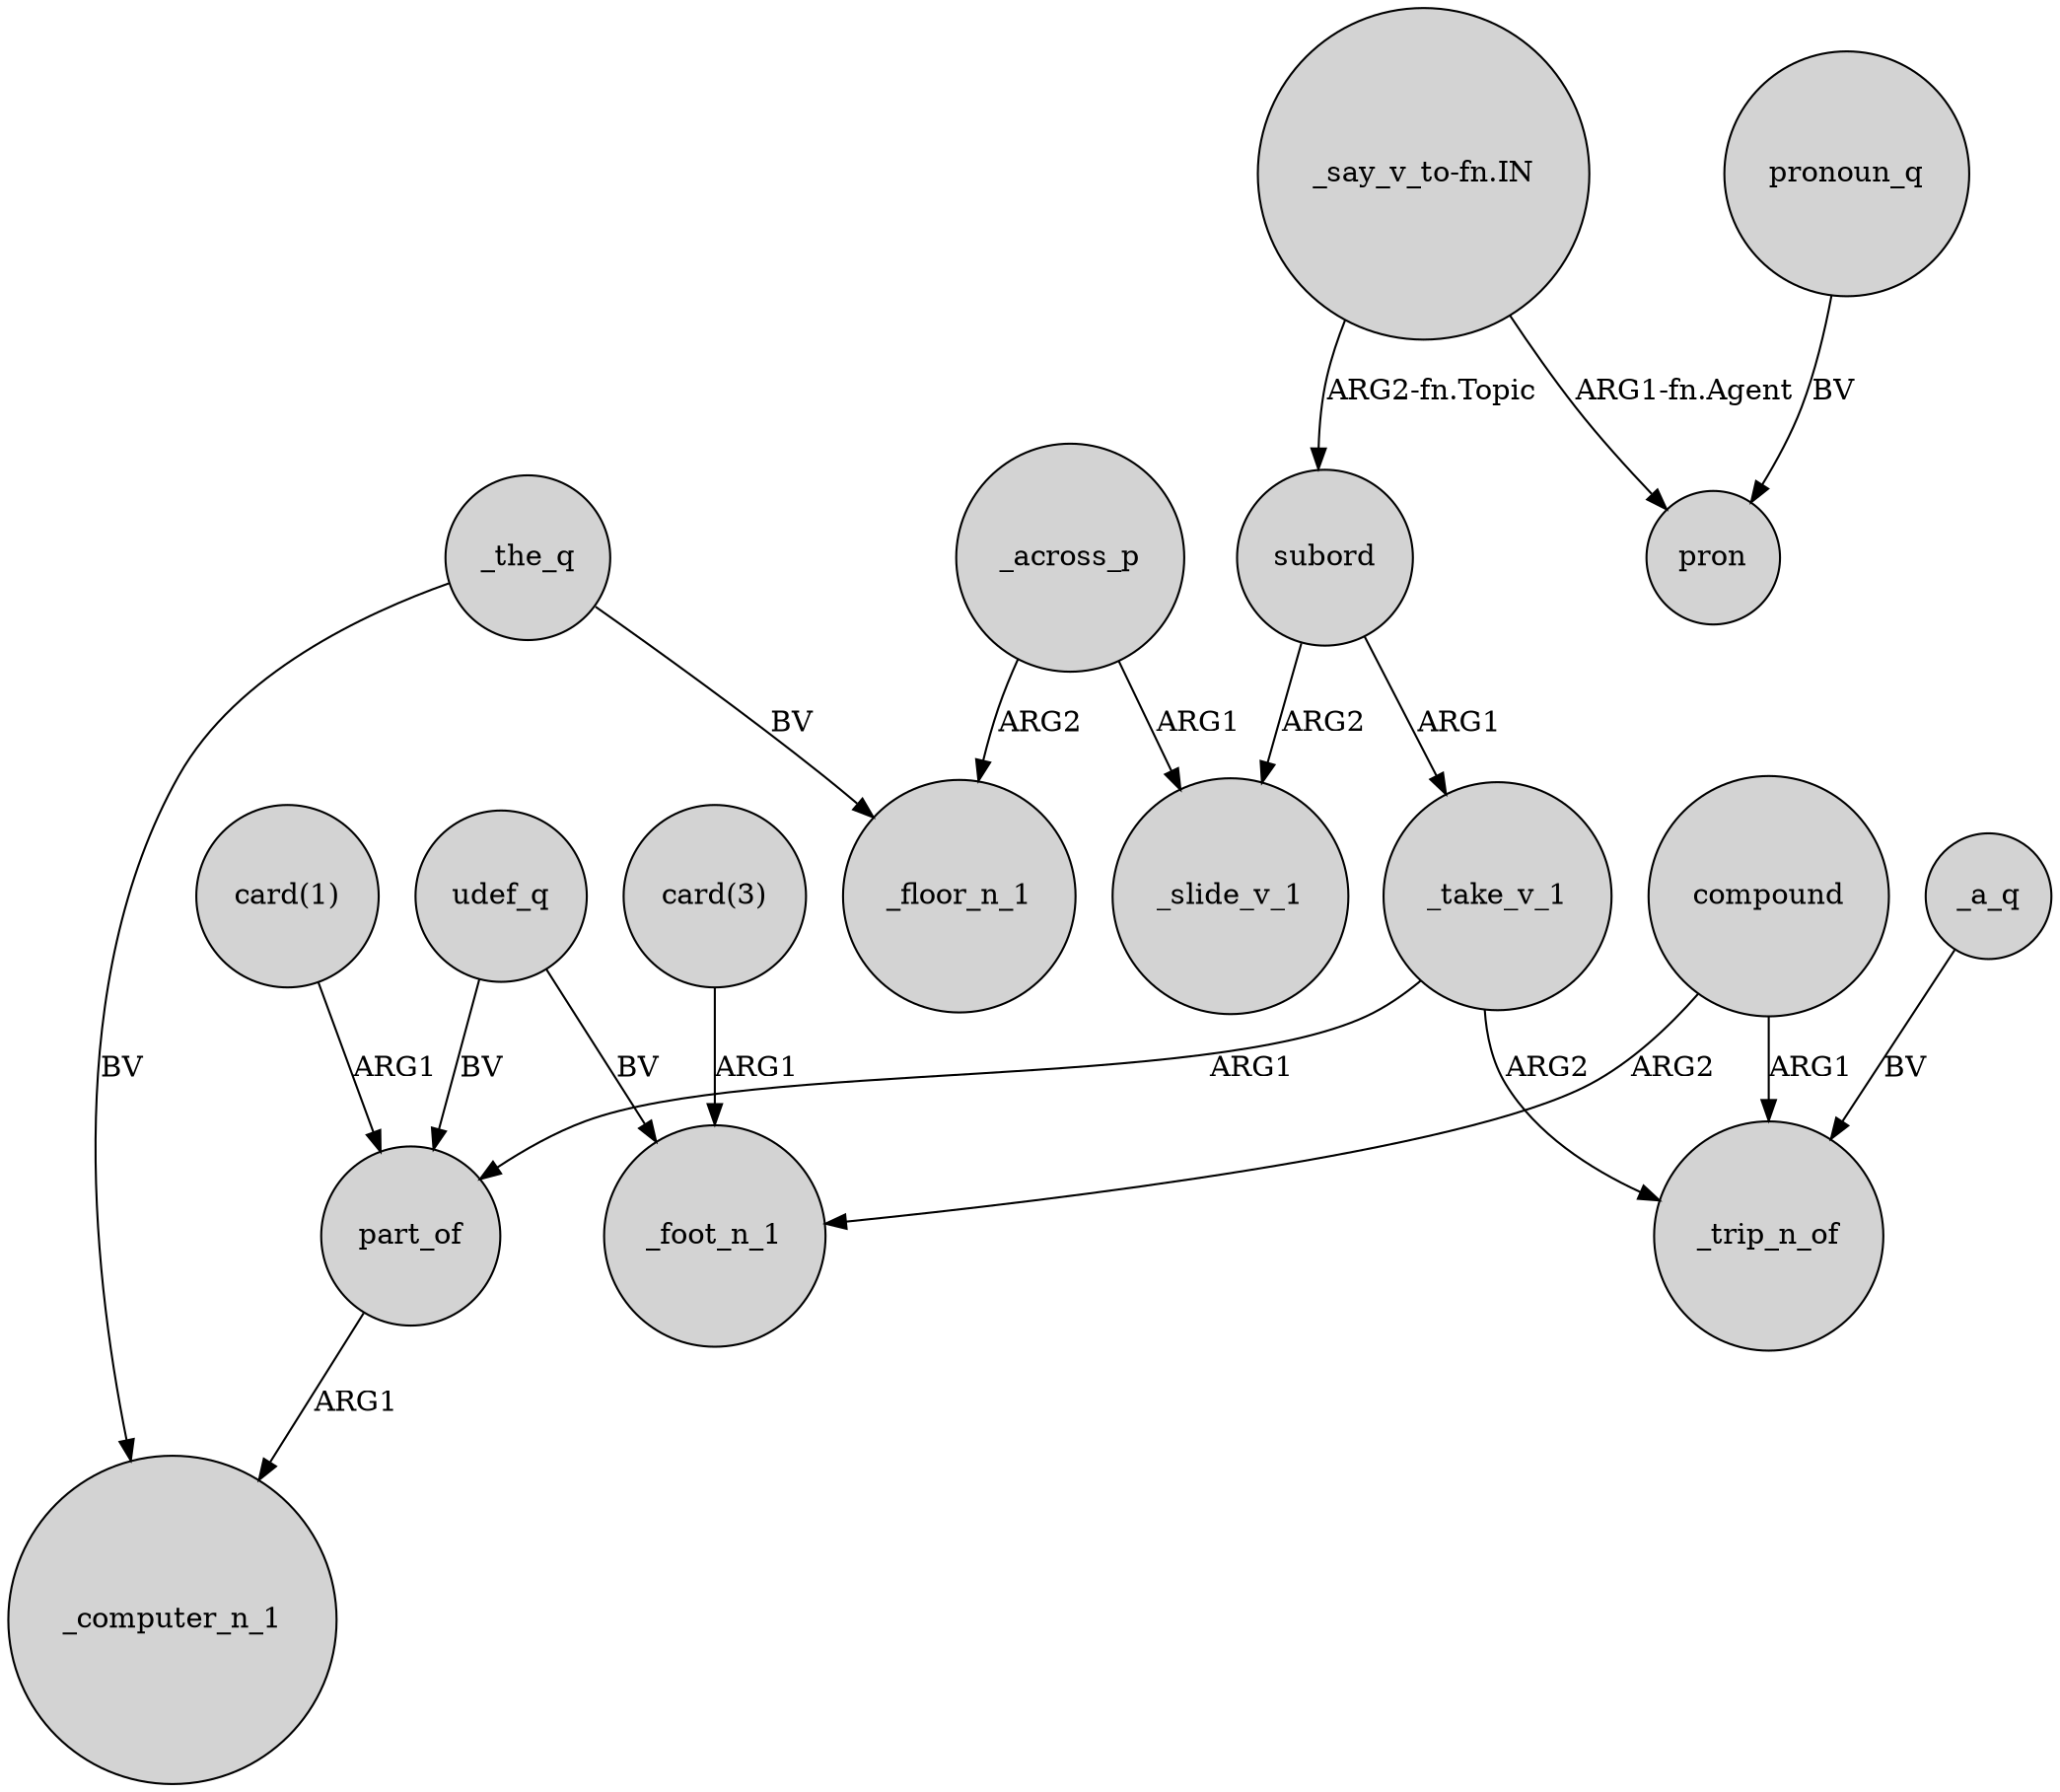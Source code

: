 digraph {
	node [shape=circle style=filled]
	subord -> _take_v_1 [label=ARG1]
	"card(3)" -> _foot_n_1 [label=ARG1]
	compound -> _foot_n_1 [label=ARG2]
	udef_q -> part_of [label=BV]
	_across_p -> _floor_n_1 [label=ARG2]
	compound -> _trip_n_of [label=ARG1]
	subord -> _slide_v_1 [label=ARG2]
	_across_p -> _slide_v_1 [label=ARG1]
	_take_v_1 -> _trip_n_of [label=ARG2]
	part_of -> _computer_n_1 [label=ARG1]
	_the_q -> _floor_n_1 [label=BV]
	pronoun_q -> pron [label=BV]
	udef_q -> _foot_n_1 [label=BV]
	"_say_v_to-fn.IN" -> subord [label="ARG2-fn.Topic"]
	"card(1)" -> part_of [label=ARG1]
	"_say_v_to-fn.IN" -> pron [label="ARG1-fn.Agent"]
	_take_v_1 -> part_of [label=ARG1]
	_the_q -> _computer_n_1 [label=BV]
	_a_q -> _trip_n_of [label=BV]
}
